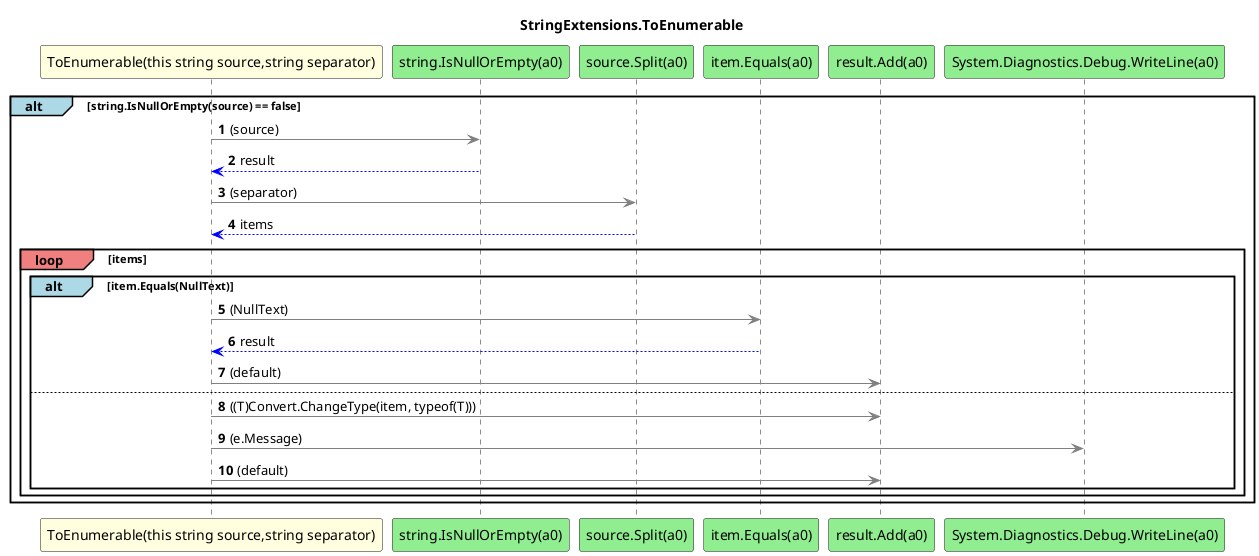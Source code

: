@startuml StringExtensions.ToEnumerable
title StringExtensions.ToEnumerable
participant "ToEnumerable(this string source,string separator)" as ToEnumerable_p0_p1 #LightYellow
participant "string.IsNullOrEmpty(a0)" as string_IsNullOrEmpty_a0 #LightGreen
participant "source.Split(a0)" as source_Split_a0 #LightGreen
participant "item.Equals(a0)" as item_Equals_a0 #LightGreen
participant "result.Add(a0)" as result_Add_a0 #LightGreen
participant "System.Diagnostics.Debug.WriteLine(a0)" as System_Diagnostics_Debug_WriteLine_a0 #LightGreen
autonumber
alt#LightBlue string.IsNullOrEmpty(source) == false
    ToEnumerable_p0_p1 -[#grey]> string_IsNullOrEmpty_a0 : (source)
    string_IsNullOrEmpty_a0 -[#blue]-> ToEnumerable_p0_p1 : result
    ToEnumerable_p0_p1 -[#grey]> source_Split_a0 : (separator)
    source_Split_a0 -[#blue]-> ToEnumerable_p0_p1 : items
    loop#LightCoral items
        alt#LightBlue item.Equals(NullText)
            ToEnumerable_p0_p1 -[#grey]> item_Equals_a0 : (NullText)
            item_Equals_a0 -[#blue]-> ToEnumerable_p0_p1 : result
            ToEnumerable_p0_p1 -[#grey]> result_Add_a0 : (default)
            else
                ToEnumerable_p0_p1 -[#grey]> result_Add_a0 : ((T)Convert.ChangeType(item, typeof(T)))
                ToEnumerable_p0_p1 -[#grey]> System_Diagnostics_Debug_WriteLine_a0 : (e.Message)
                ToEnumerable_p0_p1 -[#grey]> result_Add_a0 : (default)
        end
    end
end
@enduml
